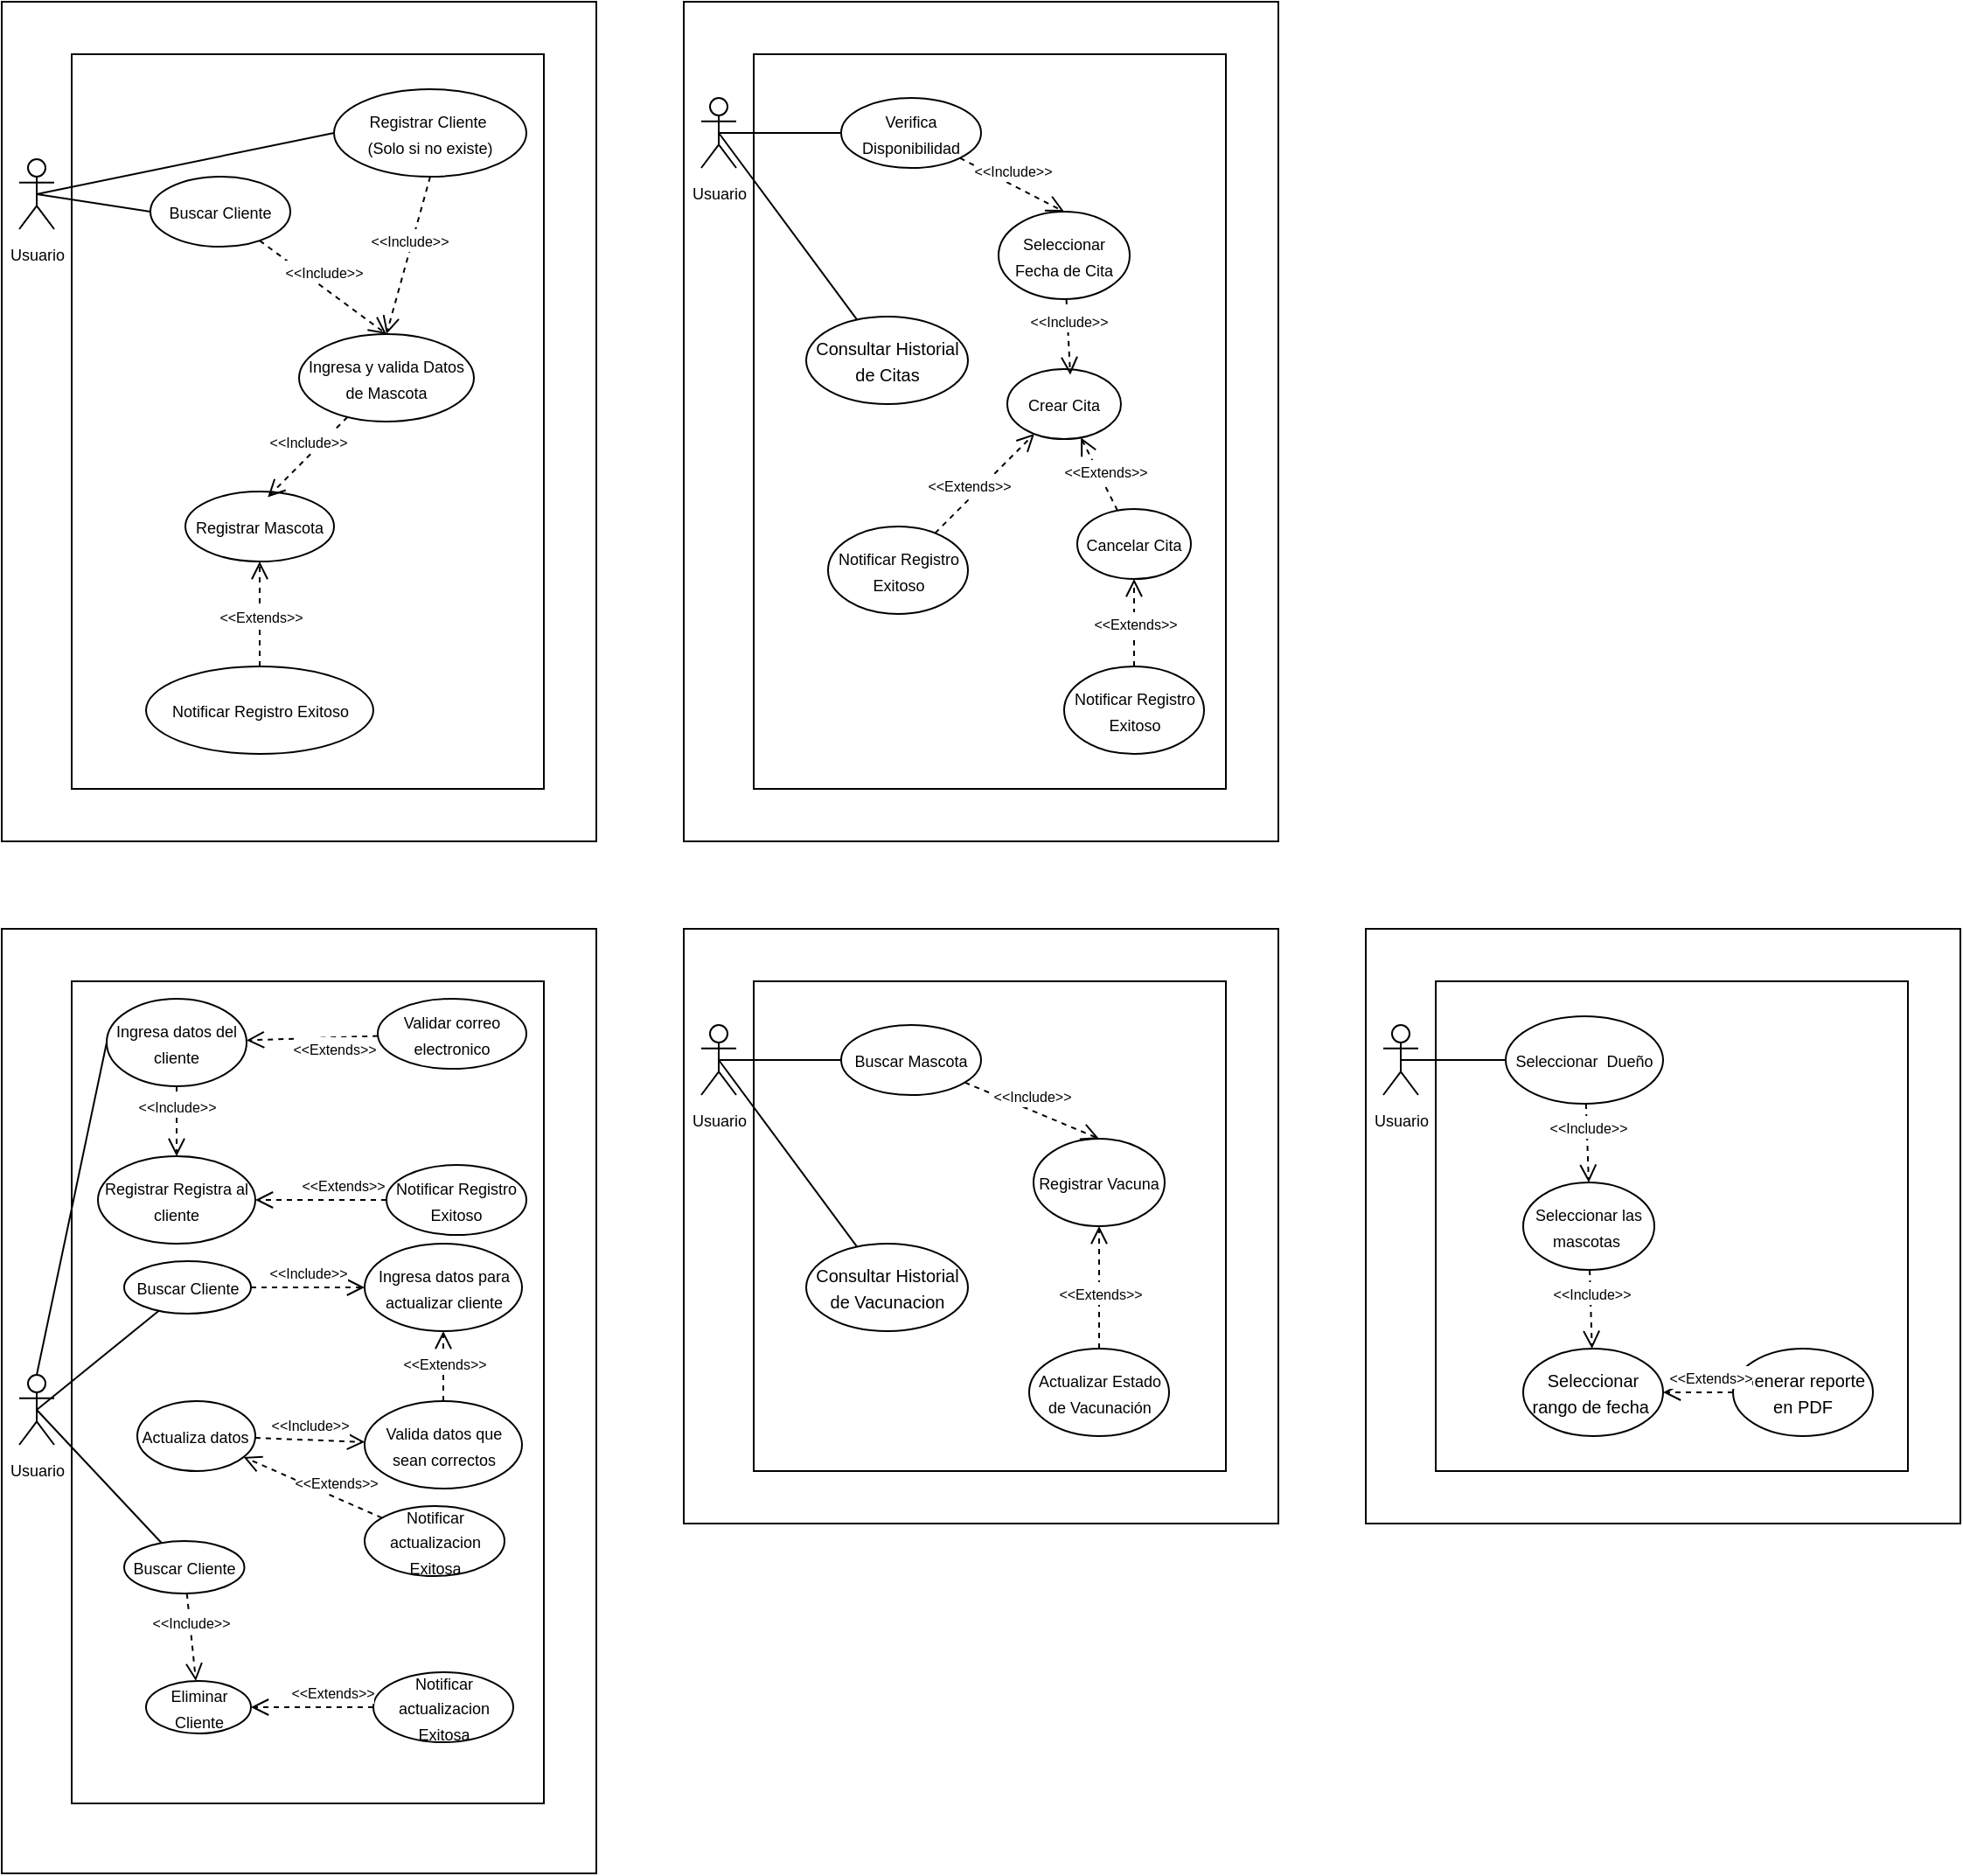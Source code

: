 <mxfile version="26.1.3">
  <diagram name="Página-1" id="jEZWq8zYfxT47PT_qw9F">
    <mxGraphModel dx="774" dy="365" grid="1" gridSize="10" guides="1" tooltips="1" connect="1" arrows="1" fold="1" page="1" pageScale="1" pageWidth="850" pageHeight="1100" math="0" shadow="0">
      <root>
        <mxCell id="0" />
        <mxCell id="1" parent="0" />
        <mxCell id="osEmRyzHWU5hv7L7ng7F-2" value="" style="rounded=0;whiteSpace=wrap;html=1;" parent="1" vertex="1">
          <mxGeometry x="90" y="70" width="340" height="480" as="geometry" />
        </mxCell>
        <mxCell id="osEmRyzHWU5hv7L7ng7F-3" value="&lt;font style=&quot;font-size: 9px;&quot;&gt;Usuario&lt;/font&gt;" style="shape=umlActor;verticalLabelPosition=bottom;verticalAlign=top;html=1;outlineConnect=0;" parent="1" vertex="1">
          <mxGeometry x="100" y="160" width="20" height="40" as="geometry" />
        </mxCell>
        <mxCell id="osEmRyzHWU5hv7L7ng7F-4" value="" style="rounded=0;whiteSpace=wrap;html=1;" parent="1" vertex="1">
          <mxGeometry x="130" y="100" width="270" height="420" as="geometry" />
        </mxCell>
        <mxCell id="osEmRyzHWU5hv7L7ng7F-7" value="&lt;font style=&quot;font-size: 9px;&quot;&gt;Buscar Cliente&lt;/font&gt;" style="ellipse;whiteSpace=wrap;html=1;" parent="1" vertex="1">
          <mxGeometry x="175" y="170" width="80" height="40" as="geometry" />
        </mxCell>
        <mxCell id="osEmRyzHWU5hv7L7ng7F-9" value="&lt;font style=&quot;font-size: 9px;&quot;&gt;Registrar Cliente&amp;nbsp;&lt;/font&gt;&lt;div&gt;&lt;font style=&quot;font-size: 9px;&quot;&gt;(Solo si no existe)&lt;/font&gt;&lt;/div&gt;" style="ellipse;whiteSpace=wrap;html=1;" parent="1" vertex="1">
          <mxGeometry x="280" y="120" width="110" height="50" as="geometry" />
        </mxCell>
        <mxCell id="osEmRyzHWU5hv7L7ng7F-10" value="&lt;font style=&quot;font-size: 9px;&quot;&gt;Ingresa y valida Datos de Mascota&lt;/font&gt;" style="ellipse;whiteSpace=wrap;html=1;" parent="1" vertex="1">
          <mxGeometry x="260" y="260" width="100" height="50" as="geometry" />
        </mxCell>
        <mxCell id="osEmRyzHWU5hv7L7ng7F-11" value="&lt;font style=&quot;font-size: 9px;&quot;&gt;Registrar Mascota&lt;/font&gt;" style="ellipse;whiteSpace=wrap;html=1;" parent="1" vertex="1">
          <mxGeometry x="195" y="350" width="85" height="40" as="geometry" />
        </mxCell>
        <mxCell id="osEmRyzHWU5hv7L7ng7F-12" value="&lt;font style=&quot;font-size: 9px;&quot;&gt;Notificar Registro Exitoso&lt;/font&gt;" style="ellipse;whiteSpace=wrap;html=1;" parent="1" vertex="1">
          <mxGeometry x="172.5" y="450" width="130" height="50" as="geometry" />
        </mxCell>
        <mxCell id="osEmRyzHWU5hv7L7ng7F-13" value="" style="endArrow=none;html=1;rounded=0;exitX=0.5;exitY=0.5;exitDx=0;exitDy=0;exitPerimeter=0;entryX=0;entryY=0.5;entryDx=0;entryDy=0;" parent="1" source="osEmRyzHWU5hv7L7ng7F-3" target="osEmRyzHWU5hv7L7ng7F-9" edge="1">
          <mxGeometry width="50" height="50" relative="1" as="geometry">
            <mxPoint x="150" y="320" as="sourcePoint" />
            <mxPoint x="200" y="270" as="targetPoint" />
          </mxGeometry>
        </mxCell>
        <mxCell id="osEmRyzHWU5hv7L7ng7F-14" value="" style="endArrow=none;html=1;rounded=0;exitX=0.5;exitY=0.5;exitDx=0;exitDy=0;exitPerimeter=0;entryX=0;entryY=0.5;entryDx=0;entryDy=0;" parent="1" source="osEmRyzHWU5hv7L7ng7F-3" target="osEmRyzHWU5hv7L7ng7F-7" edge="1">
          <mxGeometry width="50" height="50" relative="1" as="geometry">
            <mxPoint x="160" y="300" as="sourcePoint" />
            <mxPoint x="210" y="250" as="targetPoint" />
          </mxGeometry>
        </mxCell>
        <mxCell id="osEmRyzHWU5hv7L7ng7F-15" value="&lt;font style=&quot;font-size: 8px;&quot;&gt;&amp;lt;&amp;lt;Include&amp;gt;&amp;gt;&lt;/font&gt;" style="html=1;verticalAlign=bottom;endArrow=open;dashed=1;endSize=8;curved=0;rounded=0;entryX=0.5;entryY=0;entryDx=0;entryDy=0;exitX=0.5;exitY=1;exitDx=0;exitDy=0;" parent="1" source="osEmRyzHWU5hv7L7ng7F-9" target="osEmRyzHWU5hv7L7ng7F-10" edge="1">
          <mxGeometry relative="1" as="geometry">
            <mxPoint x="390" y="220" as="sourcePoint" />
            <mxPoint x="310" y="220" as="targetPoint" />
          </mxGeometry>
        </mxCell>
        <mxCell id="osEmRyzHWU5hv7L7ng7F-16" value="&lt;font style=&quot;font-size: 8px;&quot;&gt;&amp;lt;&amp;lt;Include&amp;gt;&amp;gt;&lt;/font&gt;" style="html=1;verticalAlign=bottom;endArrow=open;dashed=1;endSize=8;curved=0;rounded=0;entryX=0.5;entryY=0;entryDx=0;entryDy=0;" parent="1" source="osEmRyzHWU5hv7L7ng7F-7" target="osEmRyzHWU5hv7L7ng7F-10" edge="1">
          <mxGeometry relative="1" as="geometry">
            <mxPoint x="340" y="180" as="sourcePoint" />
            <mxPoint x="305" y="270" as="targetPoint" />
          </mxGeometry>
        </mxCell>
        <mxCell id="osEmRyzHWU5hv7L7ng7F-17" value="&lt;font style=&quot;font-size: 8px;&quot;&gt;&amp;lt;&amp;lt;Include&amp;gt;&amp;gt;&lt;/font&gt;" style="html=1;verticalAlign=bottom;endArrow=open;dashed=1;endSize=8;curved=0;rounded=0;entryX=0.554;entryY=0.08;entryDx=0;entryDy=0;entryPerimeter=0;" parent="1" source="osEmRyzHWU5hv7L7ng7F-10" target="osEmRyzHWU5hv7L7ng7F-11" edge="1">
          <mxGeometry relative="1" as="geometry">
            <mxPoint x="350" y="190" as="sourcePoint" />
            <mxPoint x="315" y="280" as="targetPoint" />
          </mxGeometry>
        </mxCell>
        <mxCell id="osEmRyzHWU5hv7L7ng7F-18" value="&lt;font style=&quot;font-size: 8px;&quot;&gt;&amp;lt;&amp;lt;Extends&amp;gt;&amp;gt;&lt;/font&gt;" style="html=1;verticalAlign=bottom;endArrow=open;dashed=1;endSize=8;curved=0;rounded=0;" parent="1" source="osEmRyzHWU5hv7L7ng7F-12" target="osEmRyzHWU5hv7L7ng7F-11" edge="1">
          <mxGeometry x="-0.333" relative="1" as="geometry">
            <mxPoint x="360" y="200" as="sourcePoint" />
            <mxPoint x="325" y="290" as="targetPoint" />
            <mxPoint as="offset" />
          </mxGeometry>
        </mxCell>
        <mxCell id="osEmRyzHWU5hv7L7ng7F-19" value="" style="rounded=0;whiteSpace=wrap;html=1;" parent="1" vertex="1">
          <mxGeometry x="90" y="600" width="340" height="540" as="geometry" />
        </mxCell>
        <mxCell id="osEmRyzHWU5hv7L7ng7F-20" value="&lt;font style=&quot;font-size: 9px;&quot;&gt;Usuario&lt;/font&gt;" style="shape=umlActor;verticalLabelPosition=bottom;verticalAlign=top;html=1;outlineConnect=0;" parent="1" vertex="1">
          <mxGeometry x="100" y="855" width="20" height="40" as="geometry" />
        </mxCell>
        <mxCell id="osEmRyzHWU5hv7L7ng7F-21" value="" style="rounded=0;whiteSpace=wrap;html=1;" parent="1" vertex="1">
          <mxGeometry x="130" y="630" width="270" height="470" as="geometry" />
        </mxCell>
        <mxCell id="osEmRyzHWU5hv7L7ng7F-22" value="&lt;font style=&quot;font-size: 9px;&quot;&gt;Ingresa datos del cliente&lt;/font&gt;" style="ellipse;whiteSpace=wrap;html=1;" parent="1" vertex="1">
          <mxGeometry x="150" y="640" width="80" height="50" as="geometry" />
        </mxCell>
        <mxCell id="osEmRyzHWU5hv7L7ng7F-23" value="&lt;font style=&quot;font-size: 9px;&quot;&gt;Validar correo electronico&lt;/font&gt;" style="ellipse;whiteSpace=wrap;html=1;" parent="1" vertex="1">
          <mxGeometry x="305" y="640" width="85" height="40" as="geometry" />
        </mxCell>
        <mxCell id="osEmRyzHWU5hv7L7ng7F-25" value="&lt;font style=&quot;font-size: 9px;&quot;&gt;Registrar Registra al cliente&lt;/font&gt;" style="ellipse;whiteSpace=wrap;html=1;" parent="1" vertex="1">
          <mxGeometry x="145" y="730" width="90" height="50" as="geometry" />
        </mxCell>
        <mxCell id="osEmRyzHWU5hv7L7ng7F-26" value="&lt;font style=&quot;font-size: 9px;&quot;&gt;Notificar Registro Exitoso&lt;/font&gt;" style="ellipse;whiteSpace=wrap;html=1;" parent="1" vertex="1">
          <mxGeometry x="310" y="735" width="80" height="40" as="geometry" />
        </mxCell>
        <mxCell id="osEmRyzHWU5hv7L7ng7F-28" value="" style="endArrow=none;html=1;rounded=0;exitX=0.5;exitY=0;exitDx=0;exitDy=0;exitPerimeter=0;entryX=0;entryY=0.5;entryDx=0;entryDy=0;" parent="1" source="osEmRyzHWU5hv7L7ng7F-20" target="osEmRyzHWU5hv7L7ng7F-22" edge="1">
          <mxGeometry width="50" height="50" relative="1" as="geometry">
            <mxPoint x="160" y="830" as="sourcePoint" />
            <mxPoint x="210" y="780" as="targetPoint" />
          </mxGeometry>
        </mxCell>
        <mxCell id="osEmRyzHWU5hv7L7ng7F-31" value="&lt;font style=&quot;font-size: 8px;&quot;&gt;&amp;lt;&amp;lt;Include&amp;gt;&amp;gt;&lt;/font&gt;" style="html=1;verticalAlign=bottom;endArrow=open;dashed=1;endSize=8;curved=0;rounded=0;" parent="1" source="osEmRyzHWU5hv7L7ng7F-22" target="osEmRyzHWU5hv7L7ng7F-25" edge="1">
          <mxGeometry relative="1" as="geometry">
            <mxPoint x="238.068" y="838.607" as="sourcePoint" />
            <mxPoint x="315" y="810" as="targetPoint" />
          </mxGeometry>
        </mxCell>
        <mxCell id="osEmRyzHWU5hv7L7ng7F-32" value="&lt;font style=&quot;font-size: 8px;&quot;&gt;&amp;lt;&amp;lt;Extends&amp;gt;&amp;gt;&lt;/font&gt;" style="html=1;verticalAlign=bottom;endArrow=open;dashed=1;endSize=8;curved=0;rounded=0;" parent="1" source="osEmRyzHWU5hv7L7ng7F-26" target="osEmRyzHWU5hv7L7ng7F-25" edge="1">
          <mxGeometry x="-0.333" relative="1" as="geometry">
            <mxPoint x="360" y="730" as="sourcePoint" />
            <mxPoint x="325" y="820" as="targetPoint" />
            <mxPoint as="offset" />
          </mxGeometry>
        </mxCell>
        <mxCell id="osEmRyzHWU5hv7L7ng7F-34" value="&lt;font style=&quot;font-size: 8px;&quot;&gt;&amp;lt;&amp;lt;Extends&amp;gt;&amp;gt;&lt;/font&gt;" style="html=1;verticalAlign=bottom;endArrow=open;dashed=1;endSize=8;curved=0;rounded=0;" parent="1" source="osEmRyzHWU5hv7L7ng7F-23" target="osEmRyzHWU5hv7L7ng7F-22" edge="1">
          <mxGeometry x="-0.32" y="15" relative="1" as="geometry">
            <mxPoint x="226" y="720" as="sourcePoint" />
            <mxPoint x="230" y="790" as="targetPoint" />
            <mxPoint as="offset" />
          </mxGeometry>
        </mxCell>
        <mxCell id="osEmRyzHWU5hv7L7ng7F-35" value="" style="rounded=0;whiteSpace=wrap;html=1;" parent="1" vertex="1">
          <mxGeometry x="480" y="70" width="340" height="480" as="geometry" />
        </mxCell>
        <mxCell id="osEmRyzHWU5hv7L7ng7F-36" value="&lt;font style=&quot;font-size: 9px;&quot;&gt;Usuario&lt;/font&gt;" style="shape=umlActor;verticalLabelPosition=bottom;verticalAlign=top;html=1;outlineConnect=0;" parent="1" vertex="1">
          <mxGeometry x="490" y="125" width="20" height="40" as="geometry" />
        </mxCell>
        <mxCell id="osEmRyzHWU5hv7L7ng7F-37" value="" style="rounded=0;whiteSpace=wrap;html=1;" parent="1" vertex="1">
          <mxGeometry x="520" y="100" width="270" height="420" as="geometry" />
        </mxCell>
        <mxCell id="osEmRyzHWU5hv7L7ng7F-38" value="&lt;font style=&quot;font-size: 9px;&quot;&gt;Verifica Disponibilidad&lt;/font&gt;" style="ellipse;whiteSpace=wrap;html=1;" parent="1" vertex="1">
          <mxGeometry x="570" y="125" width="80" height="40" as="geometry" />
        </mxCell>
        <mxCell id="osEmRyzHWU5hv7L7ng7F-40" value="&lt;font style=&quot;font-size: 9px;&quot;&gt;Seleccionar Fecha de Cita&lt;/font&gt;" style="ellipse;whiteSpace=wrap;html=1;" parent="1" vertex="1">
          <mxGeometry x="660" y="190" width="75" height="50" as="geometry" />
        </mxCell>
        <mxCell id="osEmRyzHWU5hv7L7ng7F-41" value="&lt;font style=&quot;font-size: 9px;&quot;&gt;Crear Cita&lt;/font&gt;" style="ellipse;whiteSpace=wrap;html=1;" parent="1" vertex="1">
          <mxGeometry x="665" y="280" width="65" height="40" as="geometry" />
        </mxCell>
        <mxCell id="osEmRyzHWU5hv7L7ng7F-42" value="&lt;font style=&quot;font-size: 9px;&quot;&gt;Notificar Registro Exitoso&lt;/font&gt;" style="ellipse;whiteSpace=wrap;html=1;" parent="1" vertex="1">
          <mxGeometry x="562.5" y="370" width="80" height="50" as="geometry" />
        </mxCell>
        <mxCell id="osEmRyzHWU5hv7L7ng7F-44" value="" style="endArrow=none;html=1;rounded=0;exitX=0.5;exitY=0.5;exitDx=0;exitDy=0;exitPerimeter=0;entryX=0;entryY=0.5;entryDx=0;entryDy=0;" parent="1" source="osEmRyzHWU5hv7L7ng7F-36" target="osEmRyzHWU5hv7L7ng7F-38" edge="1">
          <mxGeometry width="50" height="50" relative="1" as="geometry">
            <mxPoint x="550" y="300" as="sourcePoint" />
            <mxPoint x="600" y="250" as="targetPoint" />
          </mxGeometry>
        </mxCell>
        <mxCell id="osEmRyzHWU5hv7L7ng7F-46" value="&lt;font style=&quot;font-size: 8px;&quot;&gt;&amp;lt;&amp;lt;Include&amp;gt;&amp;gt;&lt;/font&gt;" style="html=1;verticalAlign=bottom;endArrow=open;dashed=1;endSize=8;curved=0;rounded=0;entryX=0.5;entryY=0;entryDx=0;entryDy=0;" parent="1" source="osEmRyzHWU5hv7L7ng7F-38" target="osEmRyzHWU5hv7L7ng7F-40" edge="1">
          <mxGeometry relative="1" as="geometry">
            <mxPoint x="730" y="180" as="sourcePoint" />
            <mxPoint x="695" y="270" as="targetPoint" />
          </mxGeometry>
        </mxCell>
        <mxCell id="osEmRyzHWU5hv7L7ng7F-47" value="&lt;font style=&quot;font-size: 8px;&quot;&gt;&amp;lt;&amp;lt;Include&amp;gt;&amp;gt;&lt;/font&gt;" style="html=1;verticalAlign=bottom;endArrow=open;dashed=1;endSize=8;curved=0;rounded=0;entryX=0.554;entryY=0.08;entryDx=0;entryDy=0;entryPerimeter=0;" parent="1" source="osEmRyzHWU5hv7L7ng7F-40" target="osEmRyzHWU5hv7L7ng7F-41" edge="1">
          <mxGeometry relative="1" as="geometry">
            <mxPoint x="740" y="190" as="sourcePoint" />
            <mxPoint x="705" y="280" as="targetPoint" />
          </mxGeometry>
        </mxCell>
        <mxCell id="osEmRyzHWU5hv7L7ng7F-48" value="&lt;font style=&quot;font-size: 8px;&quot;&gt;&amp;lt;&amp;lt;Extends&amp;gt;&amp;gt;&lt;/font&gt;" style="html=1;verticalAlign=bottom;endArrow=open;dashed=1;endSize=8;curved=0;rounded=0;" parent="1" source="osEmRyzHWU5hv7L7ng7F-42" target="osEmRyzHWU5hv7L7ng7F-41" edge="1">
          <mxGeometry x="-0.333" relative="1" as="geometry">
            <mxPoint x="750" y="200" as="sourcePoint" />
            <mxPoint x="715" y="290" as="targetPoint" />
            <mxPoint as="offset" />
          </mxGeometry>
        </mxCell>
        <mxCell id="osEmRyzHWU5hv7L7ng7F-49" value="&lt;font style=&quot;font-size: 9px;&quot;&gt;Buscar Cliente&lt;/font&gt;" style="ellipse;whiteSpace=wrap;html=1;" parent="1" vertex="1">
          <mxGeometry x="160" y="790" width="72.5" height="30" as="geometry" />
        </mxCell>
        <mxCell id="osEmRyzHWU5hv7L7ng7F-50" value="" style="endArrow=none;html=1;rounded=0;exitX=0.5;exitY=0.5;exitDx=0;exitDy=0;exitPerimeter=0;" parent="1" source="osEmRyzHWU5hv7L7ng7F-20" target="osEmRyzHWU5hv7L7ng7F-49" edge="1">
          <mxGeometry width="50" height="50" relative="1" as="geometry">
            <mxPoint x="120" y="780" as="sourcePoint" />
            <mxPoint x="160" y="675" as="targetPoint" />
          </mxGeometry>
        </mxCell>
        <mxCell id="osEmRyzHWU5hv7L7ng7F-51" value="&lt;font style=&quot;font-size: 9px;&quot;&gt;Ingresa datos para actualizar cliente&lt;/font&gt;" style="ellipse;whiteSpace=wrap;html=1;" parent="1" vertex="1">
          <mxGeometry x="297.5" y="780" width="90" height="50" as="geometry" />
        </mxCell>
        <mxCell id="osEmRyzHWU5hv7L7ng7F-52" value="&lt;font style=&quot;font-size: 9px;&quot;&gt;Valida datos que sean correctos&lt;/font&gt;" style="ellipse;whiteSpace=wrap;html=1;" parent="1" vertex="1">
          <mxGeometry x="297.5" y="870" width="90" height="50" as="geometry" />
        </mxCell>
        <mxCell id="osEmRyzHWU5hv7L7ng7F-53" value="&lt;font style=&quot;font-size: 9px;&quot;&gt;Notificar actualizacion Exitosa&lt;/font&gt;" style="ellipse;whiteSpace=wrap;html=1;" parent="1" vertex="1">
          <mxGeometry x="297.5" y="930" width="80" height="40" as="geometry" />
        </mxCell>
        <mxCell id="osEmRyzHWU5hv7L7ng7F-54" value="&lt;font style=&quot;font-size: 8px;&quot;&gt;&amp;lt;&amp;lt;Extends&amp;gt;&amp;gt;&lt;/font&gt;" style="html=1;verticalAlign=bottom;endArrow=open;dashed=1;endSize=8;curved=0;rounded=0;" parent="1" source="osEmRyzHWU5hv7L7ng7F-53" target="osEmRyzHWU5hv7L7ng7F-56" edge="1">
          <mxGeometry x="-0.333" relative="1" as="geometry">
            <mxPoint x="357.5" y="910" as="sourcePoint" />
            <mxPoint x="322.5" y="1000" as="targetPoint" />
            <mxPoint as="offset" />
          </mxGeometry>
        </mxCell>
        <mxCell id="osEmRyzHWU5hv7L7ng7F-55" value="&lt;font style=&quot;font-size: 8px;&quot;&gt;&amp;lt;&amp;lt;Include&amp;gt;&amp;gt;&lt;/font&gt;" style="html=1;verticalAlign=bottom;endArrow=open;dashed=1;endSize=8;curved=0;rounded=0;" parent="1" source="osEmRyzHWU5hv7L7ng7F-49" target="osEmRyzHWU5hv7L7ng7F-51" edge="1">
          <mxGeometry relative="1" as="geometry">
            <mxPoint x="200" y="700" as="sourcePoint" />
            <mxPoint x="200" y="740" as="targetPoint" />
          </mxGeometry>
        </mxCell>
        <mxCell id="osEmRyzHWU5hv7L7ng7F-56" value="&lt;font style=&quot;font-size: 9px;&quot;&gt;Actualiza datos&amp;nbsp;&lt;/font&gt;" style="ellipse;whiteSpace=wrap;html=1;" parent="1" vertex="1">
          <mxGeometry x="167.5" y="870" width="67.5" height="40" as="geometry" />
        </mxCell>
        <mxCell id="osEmRyzHWU5hv7L7ng7F-57" value="&lt;font style=&quot;font-size: 8px;&quot;&gt;&amp;lt;&amp;lt;Extends&amp;gt;&amp;gt;&lt;/font&gt;" style="html=1;verticalAlign=bottom;endArrow=open;dashed=1;endSize=8;curved=0;rounded=0;" parent="1" source="osEmRyzHWU5hv7L7ng7F-52" target="osEmRyzHWU5hv7L7ng7F-51" edge="1">
          <mxGeometry x="-0.333" relative="1" as="geometry">
            <mxPoint x="350" y="990" as="sourcePoint" />
            <mxPoint x="350" y="950" as="targetPoint" />
            <mxPoint as="offset" />
          </mxGeometry>
        </mxCell>
        <mxCell id="osEmRyzHWU5hv7L7ng7F-58" value="&lt;font style=&quot;font-size: 8px;&quot;&gt;&amp;lt;&amp;lt;Include&amp;gt;&amp;gt;&lt;/font&gt;" style="html=1;verticalAlign=bottom;endArrow=open;dashed=1;endSize=8;curved=0;rounded=0;" parent="1" source="osEmRyzHWU5hv7L7ng7F-56" target="osEmRyzHWU5hv7L7ng7F-52" edge="1">
          <mxGeometry relative="1" as="geometry">
            <mxPoint x="253" y="840" as="sourcePoint" />
            <mxPoint x="300" y="840" as="targetPoint" />
          </mxGeometry>
        </mxCell>
        <mxCell id="osEmRyzHWU5hv7L7ng7F-59" value="&lt;font style=&quot;font-size: 9px;&quot;&gt;Buscar Cliente&lt;/font&gt;" style="ellipse;whiteSpace=wrap;html=1;" parent="1" vertex="1">
          <mxGeometry x="160" y="950" width="68.75" height="30" as="geometry" />
        </mxCell>
        <mxCell id="osEmRyzHWU5hv7L7ng7F-60" value="" style="endArrow=none;html=1;rounded=0;exitX=0.5;exitY=0.5;exitDx=0;exitDy=0;exitPerimeter=0;" parent="1" source="osEmRyzHWU5hv7L7ng7F-20" target="osEmRyzHWU5hv7L7ng7F-59" edge="1">
          <mxGeometry width="50" height="50" relative="1" as="geometry">
            <mxPoint x="120" y="885" as="sourcePoint" />
            <mxPoint x="190" y="828" as="targetPoint" />
          </mxGeometry>
        </mxCell>
        <mxCell id="osEmRyzHWU5hv7L7ng7F-61" value="&lt;font style=&quot;font-size: 9px;&quot;&gt;Eliminar Cliente&lt;/font&gt;" style="ellipse;whiteSpace=wrap;html=1;" parent="1" vertex="1">
          <mxGeometry x="172.5" y="1030" width="60" height="30" as="geometry" />
        </mxCell>
        <mxCell id="osEmRyzHWU5hv7L7ng7F-62" value="&lt;font style=&quot;font-size: 9px;&quot;&gt;Notificar actualizacion Exitosa&lt;/font&gt;" style="ellipse;whiteSpace=wrap;html=1;" parent="1" vertex="1">
          <mxGeometry x="302.5" y="1025" width="80" height="40" as="geometry" />
        </mxCell>
        <mxCell id="osEmRyzHWU5hv7L7ng7F-63" value="&lt;font style=&quot;font-size: 8px;&quot;&gt;&amp;lt;&amp;lt;Extends&amp;gt;&amp;gt;&lt;/font&gt;" style="html=1;verticalAlign=bottom;endArrow=open;dashed=1;endSize=8;curved=0;rounded=0;" parent="1" source="osEmRyzHWU5hv7L7ng7F-62" target="osEmRyzHWU5hv7L7ng7F-61" edge="1">
          <mxGeometry x="-0.333" relative="1" as="geometry">
            <mxPoint x="318" y="947" as="sourcePoint" />
            <mxPoint x="238" y="912" as="targetPoint" />
            <mxPoint as="offset" />
          </mxGeometry>
        </mxCell>
        <mxCell id="osEmRyzHWU5hv7L7ng7F-64" value="&lt;font style=&quot;font-size: 8px;&quot;&gt;&amp;lt;&amp;lt;Include&amp;gt;&amp;gt;&lt;/font&gt;" style="html=1;verticalAlign=bottom;endArrow=open;dashed=1;endSize=8;curved=0;rounded=0;" parent="1" source="osEmRyzHWU5hv7L7ng7F-59" target="osEmRyzHWU5hv7L7ng7F-61" edge="1">
          <mxGeometry relative="1" as="geometry">
            <mxPoint x="217" y="1010" as="sourcePoint" />
            <mxPoint x="280" y="1012" as="targetPoint" />
          </mxGeometry>
        </mxCell>
        <mxCell id="osEmRyzHWU5hv7L7ng7F-65" value="&lt;font style=&quot;font-size: 9px;&quot;&gt;Cancelar Cita&lt;/font&gt;" style="ellipse;whiteSpace=wrap;html=1;" parent="1" vertex="1">
          <mxGeometry x="705" y="360" width="65" height="40" as="geometry" />
        </mxCell>
        <mxCell id="osEmRyzHWU5hv7L7ng7F-66" value="&lt;font style=&quot;font-size: 9px;&quot;&gt;Notificar Registro Exitoso&lt;/font&gt;" style="ellipse;whiteSpace=wrap;html=1;" parent="1" vertex="1">
          <mxGeometry x="697.5" y="450" width="80" height="50" as="geometry" />
        </mxCell>
        <mxCell id="osEmRyzHWU5hv7L7ng7F-67" value="&lt;font style=&quot;font-size: 8px;&quot;&gt;&amp;lt;&amp;lt;Extends&amp;gt;&amp;gt;&lt;/font&gt;" style="html=1;verticalAlign=bottom;endArrow=open;dashed=1;endSize=8;curved=0;rounded=0;" parent="1" source="osEmRyzHWU5hv7L7ng7F-66" target="osEmRyzHWU5hv7L7ng7F-65" edge="1">
          <mxGeometry x="-0.333" relative="1" as="geometry">
            <mxPoint x="857.5" y="240" as="sourcePoint" />
            <mxPoint x="822.5" y="330" as="targetPoint" />
            <mxPoint as="offset" />
          </mxGeometry>
        </mxCell>
        <mxCell id="osEmRyzHWU5hv7L7ng7F-69" value="&lt;font style=&quot;font-size: 8px;&quot;&gt;&amp;lt;&amp;lt;Extends&amp;gt;&amp;gt;&lt;/font&gt;" style="html=1;verticalAlign=bottom;endArrow=open;dashed=1;endSize=8;curved=0;rounded=0;" parent="1" source="osEmRyzHWU5hv7L7ng7F-65" target="osEmRyzHWU5hv7L7ng7F-41" edge="1">
          <mxGeometry x="-0.333" relative="1" as="geometry">
            <mxPoint x="700" y="430" as="sourcePoint" />
            <mxPoint x="700" y="370" as="targetPoint" />
            <mxPoint as="offset" />
          </mxGeometry>
        </mxCell>
        <mxCell id="osEmRyzHWU5hv7L7ng7F-71" value="" style="endArrow=none;html=1;rounded=0;exitX=0.5;exitY=0.5;exitDx=0;exitDy=0;exitPerimeter=0;" parent="1" source="osEmRyzHWU5hv7L7ng7F-36" target="osEmRyzHWU5hv7L7ng7F-72" edge="1">
          <mxGeometry width="50" height="50" relative="1" as="geometry">
            <mxPoint x="510" y="155" as="sourcePoint" />
            <mxPoint x="580" y="155" as="targetPoint" />
          </mxGeometry>
        </mxCell>
        <mxCell id="osEmRyzHWU5hv7L7ng7F-72" value="&lt;font size=&quot;1&quot;&gt;Consultar Historial de Citas&lt;/font&gt;" style="ellipse;whiteSpace=wrap;html=1;" parent="1" vertex="1">
          <mxGeometry x="550" y="250" width="92.5" height="50" as="geometry" />
        </mxCell>
        <mxCell id="osEmRyzHWU5hv7L7ng7F-73" value="" style="rounded=0;whiteSpace=wrap;html=1;" parent="1" vertex="1">
          <mxGeometry x="480" y="600" width="340" height="340" as="geometry" />
        </mxCell>
        <mxCell id="osEmRyzHWU5hv7L7ng7F-74" value="&lt;font style=&quot;font-size: 9px;&quot;&gt;Usuario&lt;/font&gt;" style="shape=umlActor;verticalLabelPosition=bottom;verticalAlign=top;html=1;outlineConnect=0;" parent="1" vertex="1">
          <mxGeometry x="490" y="655" width="20" height="40" as="geometry" />
        </mxCell>
        <mxCell id="osEmRyzHWU5hv7L7ng7F-75" value="" style="rounded=0;whiteSpace=wrap;html=1;" parent="1" vertex="1">
          <mxGeometry x="520" y="630" width="270" height="280" as="geometry" />
        </mxCell>
        <mxCell id="osEmRyzHWU5hv7L7ng7F-76" value="&lt;font style=&quot;font-size: 9px;&quot;&gt;Buscar Mascota&lt;/font&gt;" style="ellipse;whiteSpace=wrap;html=1;" parent="1" vertex="1">
          <mxGeometry x="570" y="655" width="80" height="40" as="geometry" />
        </mxCell>
        <mxCell id="osEmRyzHWU5hv7L7ng7F-77" value="&lt;font style=&quot;font-size: 9px;&quot;&gt;Registrar Vacuna&lt;/font&gt;" style="ellipse;whiteSpace=wrap;html=1;" parent="1" vertex="1">
          <mxGeometry x="680" y="720" width="75" height="50" as="geometry" />
        </mxCell>
        <mxCell id="osEmRyzHWU5hv7L7ng7F-79" value="&lt;font style=&quot;font-size: 9px;&quot;&gt;Actualizar Estado de Vacunación&lt;/font&gt;" style="ellipse;whiteSpace=wrap;html=1;" parent="1" vertex="1">
          <mxGeometry x="677.5" y="840" width="80" height="50" as="geometry" />
        </mxCell>
        <mxCell id="osEmRyzHWU5hv7L7ng7F-80" value="" style="endArrow=none;html=1;rounded=0;exitX=0.5;exitY=0.5;exitDx=0;exitDy=0;exitPerimeter=0;entryX=0;entryY=0.5;entryDx=0;entryDy=0;" parent="1" source="osEmRyzHWU5hv7L7ng7F-74" target="osEmRyzHWU5hv7L7ng7F-76" edge="1">
          <mxGeometry width="50" height="50" relative="1" as="geometry">
            <mxPoint x="550" y="830" as="sourcePoint" />
            <mxPoint x="600" y="780" as="targetPoint" />
          </mxGeometry>
        </mxCell>
        <mxCell id="osEmRyzHWU5hv7L7ng7F-81" value="&lt;font style=&quot;font-size: 8px;&quot;&gt;&amp;lt;&amp;lt;Include&amp;gt;&amp;gt;&lt;/font&gt;" style="html=1;verticalAlign=bottom;endArrow=open;dashed=1;endSize=8;curved=0;rounded=0;entryX=0.5;entryY=0;entryDx=0;entryDy=0;" parent="1" source="osEmRyzHWU5hv7L7ng7F-76" target="osEmRyzHWU5hv7L7ng7F-77" edge="1">
          <mxGeometry relative="1" as="geometry">
            <mxPoint x="730" y="710" as="sourcePoint" />
            <mxPoint x="695" y="800" as="targetPoint" />
          </mxGeometry>
        </mxCell>
        <mxCell id="osEmRyzHWU5hv7L7ng7F-83" value="&lt;font style=&quot;font-size: 8px;&quot;&gt;&amp;lt;&amp;lt;Extends&amp;gt;&amp;gt;&lt;/font&gt;" style="html=1;verticalAlign=bottom;endArrow=open;dashed=1;endSize=8;curved=0;rounded=0;" parent="1" source="osEmRyzHWU5hv7L7ng7F-79" target="osEmRyzHWU5hv7L7ng7F-77" edge="1">
          <mxGeometry x="-0.333" relative="1" as="geometry">
            <mxPoint x="750" y="730" as="sourcePoint" />
            <mxPoint x="680.467" y="847.033" as="targetPoint" />
            <mxPoint as="offset" />
          </mxGeometry>
        </mxCell>
        <mxCell id="osEmRyzHWU5hv7L7ng7F-88" value="" style="endArrow=none;html=1;rounded=0;exitX=0.5;exitY=0.5;exitDx=0;exitDy=0;exitPerimeter=0;" parent="1" source="osEmRyzHWU5hv7L7ng7F-74" target="osEmRyzHWU5hv7L7ng7F-89" edge="1">
          <mxGeometry width="50" height="50" relative="1" as="geometry">
            <mxPoint x="510" y="685" as="sourcePoint" />
            <mxPoint x="580" y="685" as="targetPoint" />
          </mxGeometry>
        </mxCell>
        <mxCell id="osEmRyzHWU5hv7L7ng7F-89" value="&lt;font size=&quot;1&quot;&gt;Consultar Historial de Vacunacion&lt;/font&gt;" style="ellipse;whiteSpace=wrap;html=1;" parent="1" vertex="1">
          <mxGeometry x="550" y="780" width="92.5" height="50" as="geometry" />
        </mxCell>
        <mxCell id="osEmRyzHWU5hv7L7ng7F-101" value="" style="rounded=0;whiteSpace=wrap;html=1;" parent="1" vertex="1">
          <mxGeometry x="870" y="600" width="340" height="340" as="geometry" />
        </mxCell>
        <mxCell id="osEmRyzHWU5hv7L7ng7F-102" value="&lt;font style=&quot;font-size: 9px;&quot;&gt;Usuario&lt;/font&gt;" style="shape=umlActor;verticalLabelPosition=bottom;verticalAlign=top;html=1;outlineConnect=0;" parent="1" vertex="1">
          <mxGeometry x="880" y="655" width="20" height="40" as="geometry" />
        </mxCell>
        <mxCell id="osEmRyzHWU5hv7L7ng7F-103" value="" style="rounded=0;whiteSpace=wrap;html=1;" parent="1" vertex="1">
          <mxGeometry x="910" y="630" width="270" height="280" as="geometry" />
        </mxCell>
        <mxCell id="osEmRyzHWU5hv7L7ng7F-104" value="&lt;font style=&quot;font-size: 9px;&quot;&gt;Seleccionar&amp;nbsp; Dueño&lt;/font&gt;" style="ellipse;whiteSpace=wrap;html=1;" parent="1" vertex="1">
          <mxGeometry x="950" y="650" width="90" height="50" as="geometry" />
        </mxCell>
        <mxCell id="osEmRyzHWU5hv7L7ng7F-105" value="&lt;font style=&quot;font-size: 9px;&quot;&gt;Seleccionar las mascotas&amp;nbsp;&lt;/font&gt;" style="ellipse;whiteSpace=wrap;html=1;" parent="1" vertex="1">
          <mxGeometry x="960" y="745" width="75" height="50" as="geometry" />
        </mxCell>
        <mxCell id="osEmRyzHWU5hv7L7ng7F-106" value="&lt;font size=&quot;1&quot;&gt;Seleccionar rango de fecha&amp;nbsp;&lt;/font&gt;" style="ellipse;whiteSpace=wrap;html=1;" parent="1" vertex="1">
          <mxGeometry x="960" y="840" width="80" height="50" as="geometry" />
        </mxCell>
        <mxCell id="osEmRyzHWU5hv7L7ng7F-107" value="" style="endArrow=none;html=1;rounded=0;exitX=0.5;exitY=0.5;exitDx=0;exitDy=0;exitPerimeter=0;entryX=0;entryY=0.5;entryDx=0;entryDy=0;" parent="1" source="osEmRyzHWU5hv7L7ng7F-102" target="osEmRyzHWU5hv7L7ng7F-104" edge="1">
          <mxGeometry width="50" height="50" relative="1" as="geometry">
            <mxPoint x="940" y="830" as="sourcePoint" />
            <mxPoint x="990" y="780" as="targetPoint" />
          </mxGeometry>
        </mxCell>
        <mxCell id="osEmRyzHWU5hv7L7ng7F-108" value="&lt;font style=&quot;font-size: 8px;&quot;&gt;&amp;lt;&amp;lt;Include&amp;gt;&amp;gt;&lt;/font&gt;" style="html=1;verticalAlign=bottom;endArrow=open;dashed=1;endSize=8;curved=0;rounded=0;entryX=0.5;entryY=0;entryDx=0;entryDy=0;" parent="1" source="osEmRyzHWU5hv7L7ng7F-104" target="osEmRyzHWU5hv7L7ng7F-105" edge="1">
          <mxGeometry relative="1" as="geometry">
            <mxPoint x="1120" y="710" as="sourcePoint" />
            <mxPoint x="1085" y="800" as="targetPoint" />
          </mxGeometry>
        </mxCell>
        <mxCell id="1OTcukU2OdfDRf5bucuh-1" value="&lt;font style=&quot;font-size: 8px;&quot;&gt;&amp;lt;&amp;lt;Include&amp;gt;&amp;gt;&lt;/font&gt;" style="html=1;verticalAlign=bottom;endArrow=open;dashed=1;endSize=8;curved=0;rounded=0;" edge="1" parent="1" source="osEmRyzHWU5hv7L7ng7F-105" target="osEmRyzHWU5hv7L7ng7F-106">
          <mxGeometry relative="1" as="geometry">
            <mxPoint x="1005" y="710" as="sourcePoint" />
            <mxPoint x="1005" y="755" as="targetPoint" />
          </mxGeometry>
        </mxCell>
        <mxCell id="1OTcukU2OdfDRf5bucuh-2" value="&lt;font size=&quot;1&quot;&gt;Generar reporte en PDF&lt;/font&gt;" style="ellipse;whiteSpace=wrap;html=1;" vertex="1" parent="1">
          <mxGeometry x="1080" y="840" width="80" height="50" as="geometry" />
        </mxCell>
        <mxCell id="1OTcukU2OdfDRf5bucuh-3" value="&lt;font style=&quot;font-size: 8px;&quot;&gt;&amp;lt;&amp;lt;Extends&amp;gt;&amp;gt;&lt;/font&gt;" style="html=1;verticalAlign=bottom;endArrow=open;dashed=1;endSize=8;curved=0;rounded=0;" edge="1" parent="1" source="1OTcukU2OdfDRf5bucuh-2" target="osEmRyzHWU5hv7L7ng7F-106">
          <mxGeometry x="-0.333" relative="1" as="geometry">
            <mxPoint x="728" y="850" as="sourcePoint" />
            <mxPoint x="728" y="780" as="targetPoint" />
            <mxPoint as="offset" />
          </mxGeometry>
        </mxCell>
      </root>
    </mxGraphModel>
  </diagram>
</mxfile>

